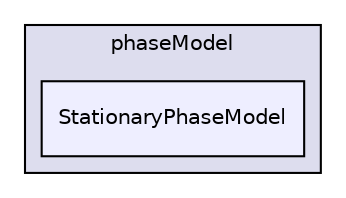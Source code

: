 digraph "src/phaseSystemModels/reactingEulerFoam/phaseSystems/phaseModel/StationaryPhaseModel" {
  bgcolor=transparent;
  compound=true
  node [ fontsize="10", fontname="Helvetica"];
  edge [ labelfontsize="10", labelfontname="Helvetica"];
  subgraph clusterdir_4215db06b45072fc38364f35455e65ba {
    graph [ bgcolor="#ddddee", pencolor="black", label="phaseModel" fontname="Helvetica", fontsize="10", URL="dir_4215db06b45072fc38364f35455e65ba.html"]
  dir_9ef7d947843ad236c8c30f15fc9253fc [shape=box, label="StationaryPhaseModel", style="filled", fillcolor="#eeeeff", pencolor="black", URL="dir_9ef7d947843ad236c8c30f15fc9253fc.html"];
  }
}
